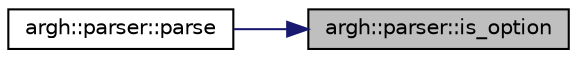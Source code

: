 digraph "argh::parser::is_option"
{
 // LATEX_PDF_SIZE
  edge [fontname="Helvetica",fontsize="10",labelfontname="Helvetica",labelfontsize="10"];
  node [fontname="Helvetica",fontsize="10",shape=record];
  rankdir="RL";
  Node1 [label="argh::parser::is_option",height=0.2,width=0.4,color="black", fillcolor="grey75", style="filled", fontcolor="black",tooltip=" "];
  Node1 -> Node2 [dir="back",color="midnightblue",fontsize="10",style="solid",fontname="Helvetica"];
  Node2 [label="argh::parser::parse",height=0.2,width=0.4,color="black", fillcolor="white", style="filled",URL="$classargh_1_1parser.html#ae73b26b8aeca0c3c0a9cd7aa8e1070be",tooltip=" "];
}
